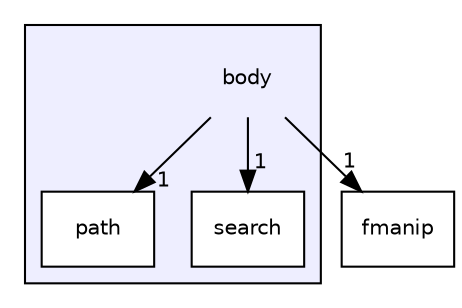 digraph "/home/superuser/snowball/body" {
  compound=true
  node [ fontsize="10", fontname="Helvetica"];
  edge [ labelfontsize="10", labelfontname="Helvetica"];
  subgraph clusterdir_33a3286485c637ec477613e1f9c16c9a {
    graph [ bgcolor="#eeeeff", pencolor="black", label="" URL="dir_33a3286485c637ec477613e1f9c16c9a.html"];
    dir_33a3286485c637ec477613e1f9c16c9a [shape=plaintext label="body"];
    dir_b8b5efb24f0479c770f0ac9b9d268832 [shape=box label="path" color="black" fillcolor="white" style="filled" URL="dir_b8b5efb24f0479c770f0ac9b9d268832.html"];
    dir_654d4e7d8b46e0e873710d685e84bacc [shape=box label="search" color="black" fillcolor="white" style="filled" URL="dir_654d4e7d8b46e0e873710d685e84bacc.html"];
  }
  dir_e4e09df4d2e49002fc022312450a172e [shape=box label="fmanip" URL="dir_e4e09df4d2e49002fc022312450a172e.html"];
  dir_33a3286485c637ec477613e1f9c16c9a->dir_e4e09df4d2e49002fc022312450a172e [headlabel="1", labeldistance=1.5 headhref="dir_000000_000003.html"];
  dir_33a3286485c637ec477613e1f9c16c9a->dir_b8b5efb24f0479c770f0ac9b9d268832 [headlabel="1", labeldistance=1.5 headhref="dir_000000_000001.html"];
  dir_33a3286485c637ec477613e1f9c16c9a->dir_654d4e7d8b46e0e873710d685e84bacc [headlabel="1", labeldistance=1.5 headhref="dir_000000_000002.html"];
}
